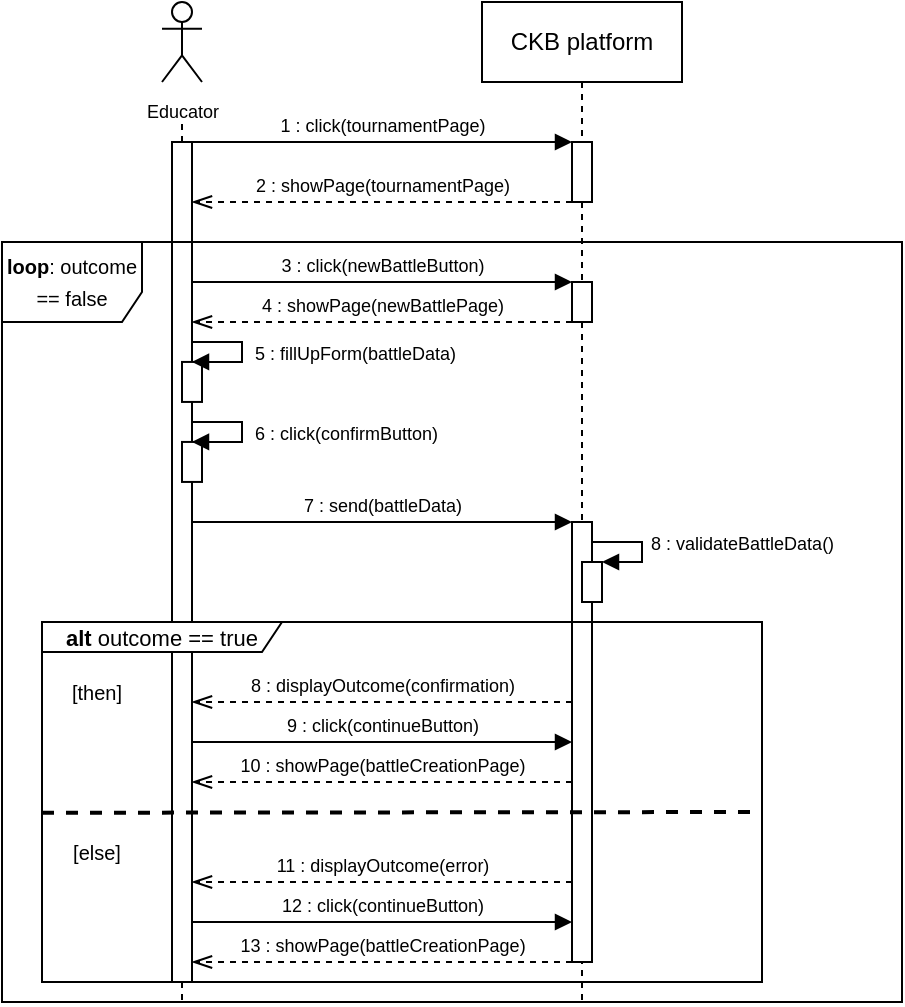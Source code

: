 <mxfile version="22.1.8" type="device">
  <diagram name="Page-1" id="2YBvvXClWsGukQMizWep">
    <mxGraphModel dx="1195" dy="622" grid="1" gridSize="10" guides="1" tooltips="1" connect="1" arrows="1" fold="1" page="1" pageScale="1" pageWidth="850" pageHeight="1100" math="0" shadow="0">
      <root>
        <mxCell id="0" />
        <mxCell id="1" parent="0" />
        <mxCell id="QFnC96fmeQrWTmHDwa4i-30" value="CKB platform" style="shape=umlLifeline;perimeter=lifelinePerimeter;whiteSpace=wrap;html=1;container=0;dropTarget=0;collapsible=0;recursiveResize=0;outlineConnect=0;portConstraint=eastwest;newEdgeStyle={&quot;edgeStyle&quot;:&quot;elbowEdgeStyle&quot;,&quot;elbow&quot;:&quot;vertical&quot;,&quot;curved&quot;:0,&quot;rounded&quot;:0};" parent="1" vertex="1">
          <mxGeometry x="570" y="370" width="100" height="500" as="geometry" />
        </mxCell>
        <mxCell id="QFnC96fmeQrWTmHDwa4i-31" value="" style="html=1;points=[];perimeter=orthogonalPerimeter;outlineConnect=0;targetShapes=umlLifeline;portConstraint=eastwest;newEdgeStyle={&quot;edgeStyle&quot;:&quot;elbowEdgeStyle&quot;,&quot;elbow&quot;:&quot;vertical&quot;,&quot;curved&quot;:0,&quot;rounded&quot;:0};" parent="QFnC96fmeQrWTmHDwa4i-30" vertex="1">
          <mxGeometry x="45" y="70" width="10" height="30" as="geometry" />
        </mxCell>
        <mxCell id="QFnC96fmeQrWTmHDwa4i-32" value="" style="html=1;points=[];perimeter=orthogonalPerimeter;outlineConnect=0;targetShapes=umlLifeline;portConstraint=eastwest;newEdgeStyle={&quot;edgeStyle&quot;:&quot;elbowEdgeStyle&quot;,&quot;elbow&quot;:&quot;vertical&quot;,&quot;curved&quot;:0,&quot;rounded&quot;:0};" parent="QFnC96fmeQrWTmHDwa4i-30" vertex="1">
          <mxGeometry x="45" y="260" width="10" height="220" as="geometry" />
        </mxCell>
        <mxCell id="QFnC96fmeQrWTmHDwa4i-33" value="" style="html=1;points=[[0,0,0,0,5],[0,1,0,0,-5],[1,0,0,0,5],[1,1,0,0,-5]];perimeter=orthogonalPerimeter;outlineConnect=0;targetShapes=umlLifeline;portConstraint=eastwest;newEdgeStyle={&quot;curved&quot;:0,&quot;rounded&quot;:0};" parent="QFnC96fmeQrWTmHDwa4i-30" vertex="1">
          <mxGeometry x="50" y="280" width="10" height="20" as="geometry" />
        </mxCell>
        <mxCell id="QFnC96fmeQrWTmHDwa4i-34" value="&lt;font style=&quot;font-size: 9px;&quot;&gt;&amp;nbsp;8 : validate&lt;/font&gt;&lt;font style=&quot;font-size: 9px;&quot;&gt;BattleData&lt;/font&gt;&lt;font style=&quot;font-size: 9px;&quot;&gt;()&lt;/font&gt;" style="html=1;align=left;spacingLeft=2;endArrow=block;rounded=0;edgeStyle=orthogonalEdgeStyle;curved=0;rounded=0;" parent="QFnC96fmeQrWTmHDwa4i-30" target="QFnC96fmeQrWTmHDwa4i-33" edge="1">
          <mxGeometry relative="1" as="geometry">
            <mxPoint x="55" y="260.034" as="sourcePoint" />
            <Array as="points">
              <mxPoint x="55" y="270" />
              <mxPoint x="80" y="270" />
              <mxPoint x="80" y="280" />
            </Array>
            <mxPoint x="55.0" y="240" as="targetPoint" />
          </mxGeometry>
        </mxCell>
        <mxCell id="QFnC96fmeQrWTmHDwa4i-35" value="&lt;font style=&quot;font-size: 9px;&quot;&gt;Educator&lt;/font&gt;" style="shape=umlActor;verticalLabelPosition=bottom;verticalAlign=top;html=1;outlineConnect=0;" parent="1" vertex="1">
          <mxGeometry x="410" y="370" width="20" height="40" as="geometry" />
        </mxCell>
        <mxCell id="QFnC96fmeQrWTmHDwa4i-36" value="" style="endArrow=none;dashed=1;html=1;rounded=0;" parent="1" source="QFnC96fmeQrWTmHDwa4i-38" edge="1">
          <mxGeometry width="50" height="50" relative="1" as="geometry">
            <mxPoint x="420" y="680" as="sourcePoint" />
            <mxPoint x="420" y="430" as="targetPoint" />
          </mxGeometry>
        </mxCell>
        <mxCell id="QFnC96fmeQrWTmHDwa4i-37" value="" style="endArrow=none;dashed=1;html=1;rounded=0;" parent="1" edge="1">
          <mxGeometry width="50" height="50" relative="1" as="geometry">
            <mxPoint x="420" y="860" as="sourcePoint" />
            <mxPoint x="420" y="870.0" as="targetPoint" />
          </mxGeometry>
        </mxCell>
        <mxCell id="QFnC96fmeQrWTmHDwa4i-38" value="" style="html=1;points=[];perimeter=orthogonalPerimeter;outlineConnect=0;targetShapes=umlLifeline;portConstraint=eastwest;newEdgeStyle={&quot;edgeStyle&quot;:&quot;elbowEdgeStyle&quot;,&quot;elbow&quot;:&quot;vertical&quot;,&quot;curved&quot;:0,&quot;rounded&quot;:0};" parent="1" vertex="1">
          <mxGeometry x="415" y="440" width="10" height="420" as="geometry" />
        </mxCell>
        <mxCell id="QFnC96fmeQrWTmHDwa4i-39" value="&lt;font style=&quot;font-size: 9px;&quot;&gt;1 : click(tournamentPage)&lt;/font&gt;" style="html=1;verticalAlign=bottom;endArrow=block;edgeStyle=elbowEdgeStyle;elbow=vertical;curved=0;rounded=0;" parent="1" source="QFnC96fmeQrWTmHDwa4i-38" target="QFnC96fmeQrWTmHDwa4i-31" edge="1">
          <mxGeometry relative="1" as="geometry">
            <mxPoint x="460" y="440" as="sourcePoint" />
            <Array as="points">
              <mxPoint x="540" y="440" />
            </Array>
            <mxPoint x="625" y="440" as="targetPoint" />
          </mxGeometry>
        </mxCell>
        <mxCell id="QFnC96fmeQrWTmHDwa4i-40" value="&lt;font style=&quot;font-size: 9px;&quot;&gt;2 : showPage(tournamentPage)&lt;/font&gt;" style="html=1;verticalAlign=bottom;endArrow=openThin;dashed=1;endSize=8;edgeStyle=elbowEdgeStyle;elbow=vertical;curved=0;rounded=0;endFill=0;" parent="1" source="QFnC96fmeQrWTmHDwa4i-31" target="QFnC96fmeQrWTmHDwa4i-38" edge="1">
          <mxGeometry relative="1" as="geometry">
            <mxPoint x="460" y="470" as="targetPoint" />
            <Array as="points">
              <mxPoint x="515" y="470" />
            </Array>
            <mxPoint x="590" y="470" as="sourcePoint" />
          </mxGeometry>
        </mxCell>
        <mxCell id="QFnC96fmeQrWTmHDwa4i-42" value="&lt;font style=&quot;font-size: 9px;&quot;&gt;7 : send(battleData)&lt;/font&gt;" style="html=1;verticalAlign=bottom;endArrow=block;edgeStyle=elbowEdgeStyle;elbow=vertical;curved=0;rounded=0;" parent="1" edge="1">
          <mxGeometry relative="1" as="geometry">
            <mxPoint x="425.0" y="630" as="sourcePoint" />
            <Array as="points">
              <mxPoint x="540" y="630" />
            </Array>
            <mxPoint x="615" y="630" as="targetPoint" />
          </mxGeometry>
        </mxCell>
        <mxCell id="QFnC96fmeQrWTmHDwa4i-43" value="&lt;font style=&quot;font-size: 9px;&quot;&gt;8 : displayOutcome(confirmation)&lt;/font&gt;" style="html=1;verticalAlign=bottom;endArrow=openThin;dashed=1;endSize=8;edgeStyle=elbowEdgeStyle;elbow=vertical;curved=0;rounded=0;endFill=0;" parent="1" edge="1">
          <mxGeometry relative="1" as="geometry">
            <mxPoint x="425.0" y="720" as="targetPoint" />
            <Array as="points">
              <mxPoint x="520" y="720" />
            </Array>
            <mxPoint x="615" y="720" as="sourcePoint" />
          </mxGeometry>
        </mxCell>
        <mxCell id="QFnC96fmeQrWTmHDwa4i-44" value="&lt;b&gt;alt &lt;/b&gt;outcome == true" style="shape=umlFrame;whiteSpace=wrap;html=1;pointerEvents=0;width=120;height=15;fontSize=11;" parent="1" vertex="1">
          <mxGeometry x="350" y="680" width="360" height="180" as="geometry" />
        </mxCell>
        <mxCell id="QFnC96fmeQrWTmHDwa4i-45" value="[then]" style="text;html=1;strokeColor=none;fillColor=none;align=center;verticalAlign=middle;whiteSpace=wrap;rounded=0;fontSize=10;" parent="1" vertex="1">
          <mxGeometry x="360" y="710" width="35" height="10" as="geometry" />
        </mxCell>
        <mxCell id="QFnC96fmeQrWTmHDwa4i-46" value="" style="endArrow=none;dashed=1;html=1;rounded=0;exitX=0.001;exitY=0.409;exitDx=0;exitDy=0;exitPerimeter=0;strokeWidth=2;" parent="1" edge="1">
          <mxGeometry width="50" height="50" relative="1" as="geometry">
            <mxPoint x="350" y="775.38" as="sourcePoint" />
            <mxPoint x="710" y="775" as="targetPoint" />
          </mxGeometry>
        </mxCell>
        <mxCell id="QFnC96fmeQrWTmHDwa4i-47" value="[else]" style="text;html=1;strokeColor=none;fillColor=none;align=center;verticalAlign=middle;whiteSpace=wrap;rounded=0;fontSize=10;" parent="1" vertex="1">
          <mxGeometry x="360" y="790" width="35" height="10" as="geometry" />
        </mxCell>
        <mxCell id="QFnC96fmeQrWTmHDwa4i-48" value="&lt;font style=&quot;font-size: 9px;&quot;&gt;11 : displayOutcome(error)&lt;/font&gt;" style="html=1;verticalAlign=bottom;endArrow=openThin;dashed=1;endSize=8;edgeStyle=elbowEdgeStyle;elbow=vertical;curved=0;rounded=0;endFill=0;" parent="1" edge="1" source="QFnC96fmeQrWTmHDwa4i-32">
          <mxGeometry relative="1" as="geometry">
            <mxPoint x="425" y="810" as="targetPoint" />
            <Array as="points">
              <mxPoint x="520" y="810" />
            </Array>
            <mxPoint x="610" y="810" as="sourcePoint" />
          </mxGeometry>
        </mxCell>
        <mxCell id="QFnC96fmeQrWTmHDwa4i-50" value="&lt;p style=&quot;line-height: 120%;&quot;&gt;&lt;font style=&quot;font-size: 10px;&quot;&gt;&lt;b&gt;loop&lt;/b&gt;: outcome == false&lt;/font&gt;&lt;/p&gt;" style="shape=umlFrame;whiteSpace=wrap;html=1;pointerEvents=0;width=70;height=40;verticalAlign=middle;horizontal=1;labelPosition=center;verticalLabelPosition=middle;align=center;" parent="1" vertex="1">
          <mxGeometry x="330" y="490" width="450" height="380" as="geometry" />
        </mxCell>
        <mxCell id="QFnC96fmeQrWTmHDwa4i-51" value="" style="html=1;points=[[0,0,0,0,5],[0,1,0,0,-5],[1,0,0,0,5],[1,1,0,0,-5]];perimeter=orthogonalPerimeter;outlineConnect=0;targetShapes=umlLifeline;portConstraint=eastwest;newEdgeStyle={&quot;curved&quot;:0,&quot;rounded&quot;:0};" parent="1" vertex="1">
          <mxGeometry x="615" y="510" width="10" height="20" as="geometry" />
        </mxCell>
        <mxCell id="QFnC96fmeQrWTmHDwa4i-55" value="&lt;font style=&quot;font-size: 9px;&quot;&gt;9 : click(continueButton)&lt;/font&gt;" style="html=1;verticalAlign=bottom;endArrow=block;edgeStyle=elbowEdgeStyle;elbow=vertical;curved=0;rounded=0;" parent="1" edge="1">
          <mxGeometry relative="1" as="geometry">
            <mxPoint x="425" y="740" as="sourcePoint" />
            <Array as="points">
              <mxPoint x="540" y="740" />
            </Array>
            <mxPoint x="615" y="740" as="targetPoint" />
          </mxGeometry>
        </mxCell>
        <mxCell id="QFnC96fmeQrWTmHDwa4i-56" value="&lt;font style=&quot;font-size: 9px;&quot;&gt;10 : showPage(battleCreationPage)&lt;/font&gt;" style="html=1;verticalAlign=bottom;endArrow=openThin;dashed=1;endSize=8;edgeStyle=elbowEdgeStyle;elbow=vertical;curved=0;rounded=0;endFill=0;" parent="1" edge="1" source="QFnC96fmeQrWTmHDwa4i-32">
          <mxGeometry relative="1" as="geometry">
            <mxPoint x="425" y="760" as="targetPoint" />
            <Array as="points">
              <mxPoint x="520" y="760" />
            </Array>
            <mxPoint x="610" y="760" as="sourcePoint" />
          </mxGeometry>
        </mxCell>
        <mxCell id="QFnC96fmeQrWTmHDwa4i-57" value="&lt;font style=&quot;font-size: 9px;&quot;&gt;12 : click(continueButton)&lt;/font&gt;" style="html=1;verticalAlign=bottom;endArrow=block;edgeStyle=elbowEdgeStyle;elbow=vertical;curved=0;rounded=0;" parent="1" edge="1">
          <mxGeometry relative="1" as="geometry">
            <mxPoint x="425" y="830" as="sourcePoint" />
            <Array as="points">
              <mxPoint x="540" y="830" />
            </Array>
            <mxPoint x="615" y="830.0" as="targetPoint" />
          </mxGeometry>
        </mxCell>
        <mxCell id="QFnC96fmeQrWTmHDwa4i-58" value="&lt;font style=&quot;font-size: 9px;&quot;&gt;13 : showPage(&lt;/font&gt;&lt;font style=&quot;font-size: 9px;&quot;&gt;battleCreationPage&lt;/font&gt;&lt;font style=&quot;font-size: 9px;&quot;&gt;)&lt;/font&gt;" style="html=1;verticalAlign=bottom;endArrow=openThin;dashed=1;endSize=8;edgeStyle=elbowEdgeStyle;elbow=vertical;curved=0;rounded=0;endFill=0;" parent="1" edge="1" source="QFnC96fmeQrWTmHDwa4i-32">
          <mxGeometry relative="1" as="geometry">
            <mxPoint x="425" y="850" as="targetPoint" />
            <Array as="points">
              <mxPoint x="520" y="850" />
            </Array>
            <mxPoint x="615" y="830.0" as="sourcePoint" />
          </mxGeometry>
        </mxCell>
        <mxCell id="QFnC96fmeQrWTmHDwa4i-95" value="&lt;font style=&quot;font-size: 9px;&quot;&gt;3 : click(newBattleButton)&lt;/font&gt;" style="html=1;verticalAlign=bottom;endArrow=block;edgeStyle=elbowEdgeStyle;elbow=vertical;curved=0;rounded=0;" parent="1" edge="1">
          <mxGeometry relative="1" as="geometry">
            <mxPoint x="425" y="510" as="sourcePoint" />
            <Array as="points">
              <mxPoint x="540" y="510" />
            </Array>
            <mxPoint x="615" y="510" as="targetPoint" />
          </mxGeometry>
        </mxCell>
        <mxCell id="QFnC96fmeQrWTmHDwa4i-97" value="&lt;font style=&quot;font-size: 9px;&quot;&gt;4 : showPage(newBattlePage)&lt;/font&gt;" style="html=1;verticalAlign=bottom;endArrow=openThin;dashed=1;endSize=8;edgeStyle=elbowEdgeStyle;elbow=vertical;curved=0;rounded=0;endFill=0;" parent="1" edge="1">
          <mxGeometry relative="1" as="geometry">
            <mxPoint x="425" y="530" as="targetPoint" />
            <Array as="points">
              <mxPoint x="515" y="530" />
            </Array>
            <mxPoint x="615" y="530" as="sourcePoint" />
          </mxGeometry>
        </mxCell>
        <mxCell id="QFnC96fmeQrWTmHDwa4i-101" value="" style="html=1;points=[[0,0,0,0,5],[0,1,0,0,-5],[1,0,0,0,5],[1,1,0,0,-5]];perimeter=orthogonalPerimeter;outlineConnect=0;targetShapes=umlLifeline;portConstraint=eastwest;newEdgeStyle={&quot;curved&quot;:0,&quot;rounded&quot;:0};" parent="1" vertex="1">
          <mxGeometry x="420" y="549.97" width="10" height="20" as="geometry" />
        </mxCell>
        <mxCell id="QFnC96fmeQrWTmHDwa4i-102" value="&lt;font style=&quot;font-size: 9px;&quot;&gt;&amp;nbsp;5 : fillUpForm&lt;/font&gt;&lt;font style=&quot;font-size: 9px;&quot;&gt;(battleData)&lt;/font&gt;" style="html=1;align=left;spacingLeft=2;endArrow=block;rounded=0;edgeStyle=orthogonalEdgeStyle;curved=0;rounded=0;" parent="1" target="QFnC96fmeQrWTmHDwa4i-101" edge="1">
          <mxGeometry relative="1" as="geometry">
            <mxPoint x="425" y="540.004" as="sourcePoint" />
            <Array as="points">
              <mxPoint x="450" y="539.97" />
              <mxPoint x="450" y="549.97" />
            </Array>
            <mxPoint x="425.0" y="519.97" as="targetPoint" />
          </mxGeometry>
        </mxCell>
        <mxCell id="QFnC96fmeQrWTmHDwa4i-105" value="" style="html=1;points=[[0,0,0,0,5],[0,1,0,0,-5],[1,0,0,0,5],[1,1,0,0,-5]];perimeter=orthogonalPerimeter;outlineConnect=0;targetShapes=umlLifeline;portConstraint=eastwest;newEdgeStyle={&quot;curved&quot;:0,&quot;rounded&quot;:0};" parent="1" vertex="1">
          <mxGeometry x="420" y="589.97" width="10" height="20" as="geometry" />
        </mxCell>
        <mxCell id="QFnC96fmeQrWTmHDwa4i-106" value="&lt;font style=&quot;font-size: 9px;&quot;&gt;&amp;nbsp;6 : click&lt;/font&gt;&lt;font style=&quot;font-size: 9px;&quot;&gt;(confirmButton)&lt;/font&gt;" style="html=1;align=left;spacingLeft=2;endArrow=block;rounded=0;edgeStyle=orthogonalEdgeStyle;curved=0;rounded=0;" parent="1" target="QFnC96fmeQrWTmHDwa4i-105" edge="1">
          <mxGeometry relative="1" as="geometry">
            <mxPoint x="425" y="580.004" as="sourcePoint" />
            <Array as="points">
              <mxPoint x="450" y="579.97" />
              <mxPoint x="450" y="589.97" />
            </Array>
            <mxPoint x="425.0" y="559.97" as="targetPoint" />
          </mxGeometry>
        </mxCell>
      </root>
    </mxGraphModel>
  </diagram>
</mxfile>
